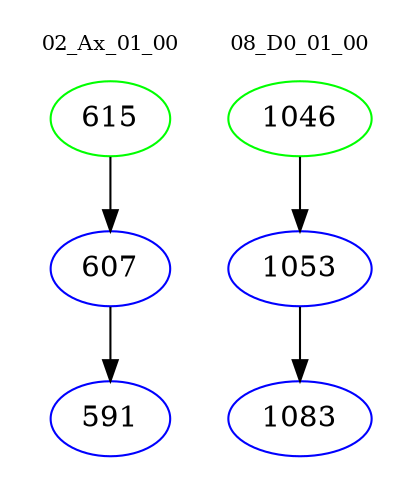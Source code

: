digraph{
subgraph cluster_0 {
color = white
label = "02_Ax_01_00";
fontsize=10;
T0_615 [label="615", color="green"]
T0_615 -> T0_607 [color="black"]
T0_607 [label="607", color="blue"]
T0_607 -> T0_591 [color="black"]
T0_591 [label="591", color="blue"]
}
subgraph cluster_1 {
color = white
label = "08_D0_01_00";
fontsize=10;
T1_1046 [label="1046", color="green"]
T1_1046 -> T1_1053 [color="black"]
T1_1053 [label="1053", color="blue"]
T1_1053 -> T1_1083 [color="black"]
T1_1083 [label="1083", color="blue"]
}
}
